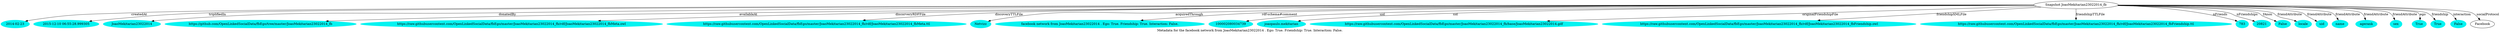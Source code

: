 digraph  {
	graph [label="Metadata for the facebook network from JoaoMekitarian23022014 . Ego: True. Friendship: True. Interaction: False."];
	node [label="\N"];
	48	 [color="#02F3F1",
		label="2014-02-23",
		style=filled];
	"Snapshot JoaoMekitarian23022014_fb" -> 48	 [label=createdAt];
	49	 [color="#02F3F1",
		label="2015-12-10 06:55:28.999305",
		style=filled];
	"Snapshot JoaoMekitarian23022014_fb" -> 49	 [label=triplifiedIn];
	50	 [color="#02F3F1",
		label=JoaoMekitarian23022014,
		style=filled];
	"Snapshot JoaoMekitarian23022014_fb" -> 50	 [label=donatedBy];
	51	 [color="#02F3F1",
		label="https://github.com/OpenLinkedSocialData/fbEgo/tree/master/JoaoMekitarian23022014_fb",
		style=filled];
	"Snapshot JoaoMekitarian23022014_fb" -> 51	 [label=availableAt];
	52	 [color="#02F3F1",
		label="https://raw.githubusercontent.com/OpenLinkedSocialData/fbEgo/master/JoaoMekitarian23022014_fb/rdf/JoaoMekitarian23022014_fbMeta.owl",
		style=filled];
	"Snapshot JoaoMekitarian23022014_fb" -> 52	 [label=discorveryRDFFile];
	53	 [color="#02F3F1",
		label="https://raw.githubusercontent.com/OpenLinkedSocialData/fbEgo/master/JoaoMekitarian23022014_fb/rdf/JoaoMekitarian23022014_fbMeta.ttl",
		style=filled];
	"Snapshot JoaoMekitarian23022014_fb" -> 53	 [label=discoveryTTLFile];
	54	 [color="#02F3F1",
		label=Netvizz,
		style=filled];
	"Snapshot JoaoMekitarian23022014_fb" -> 54	 [label=acquiredThrough];
	55	 [color="#02F3F1",
		label="facebook network from JoaoMekitarian23022014 . Ego: True. Friendship: True. Interaction: False.",
		style=filled];
	"Snapshot JoaoMekitarian23022014_fb" -> 55	 [label="rdf-schema#comment"];
	56	 [color="#02F3F1",
		label=100002080034739,
		style=filled];
	"Snapshot JoaoMekitarian23022014_fb" -> 56	 [label=uid];
	57	 [color="#02F3F1",
		label="joaopaulo.mekitarian",
		style=filled];
	"Snapshot JoaoMekitarian23022014_fb" -> 57	 [label=sid];
	58	 [color="#02F3F1",
		label="https://raw.githubusercontent.com/OpenLinkedSocialData/fbEgo/master/JoaoMekitarian23022014_fb/base/JoaoMekitarian23022014.gdf",
		style=filled];
	"Snapshot JoaoMekitarian23022014_fb" -> 58	 [label=originalFriendshipFile];
	59	 [color="#02F3F1",
		label="https://raw.githubusercontent.com/OpenLinkedSocialData/fbEgo/master/JoaoMekitarian23022014_fb/rdf/JoaoMekitarian23022014_fbFriendship.owl",
		style=filled];
	"Snapshot JoaoMekitarian23022014_fb" -> 59	 [label=friendshipXMLFile];
	60	 [color="#02F3F1",
		label="https://raw.githubusercontent.com/OpenLinkedSocialData/fbEgo/master/JoaoMekitarian23022014_fb/rdf/JoaoMekitarian23022014_fbFriendship.ttl",
		style=filled];
	"Snapshot JoaoMekitarian23022014_fb" -> 60	 [label=friendshipTTLFile];
	61	 [color="#02F3F1",
		label=783,
		style=filled];
	"Snapshot JoaoMekitarian23022014_fb" -> 61	 [label=nFriends];
	62	 [color="#02F3F1",
		label=20821,
		style=filled];
	"Snapshot JoaoMekitarian23022014_fb" -> 62	 [label=nFriendships];
	63	 [color="#02F3F1",
		label=False,
		style=filled];
	"Snapshot JoaoMekitarian23022014_fb" -> 63	 [label=fAnon];
	64	 [color="#02F3F1",
		label=locale,
		style=filled];
	"Snapshot JoaoMekitarian23022014_fb" -> 64	 [label=friendAttribute];
	65	 [color="#02F3F1",
		label=uid,
		style=filled];
	"Snapshot JoaoMekitarian23022014_fb" -> 65	 [label=friendAttribute];
	66	 [color="#02F3F1",
		label=name,
		style=filled];
	"Snapshot JoaoMekitarian23022014_fb" -> 66	 [label=friendAttribute];
	67	 [color="#02F3F1",
		label=agerank,
		style=filled];
	"Snapshot JoaoMekitarian23022014_fb" -> 67	 [label=friendAttribute];
	68	 [color="#02F3F1",
		label=sex,
		style=filled];
	"Snapshot JoaoMekitarian23022014_fb" -> 68	 [label=friendAttribute];
	69	 [color="#02F3F1",
		label=True,
		style=filled];
	"Snapshot JoaoMekitarian23022014_fb" -> 69	 [label=ego];
	70	 [color="#02F3F1",
		label=True,
		style=filled];
	"Snapshot JoaoMekitarian23022014_fb" -> 70	 [label=friendship];
	71	 [color="#02F3F1",
		label=False,
		style=filled];
	"Snapshot JoaoMekitarian23022014_fb" -> 71	 [label=interaction];
	"Snapshot JoaoMekitarian23022014_fb" -> Facebook	 [label=socialProtocol];
}

